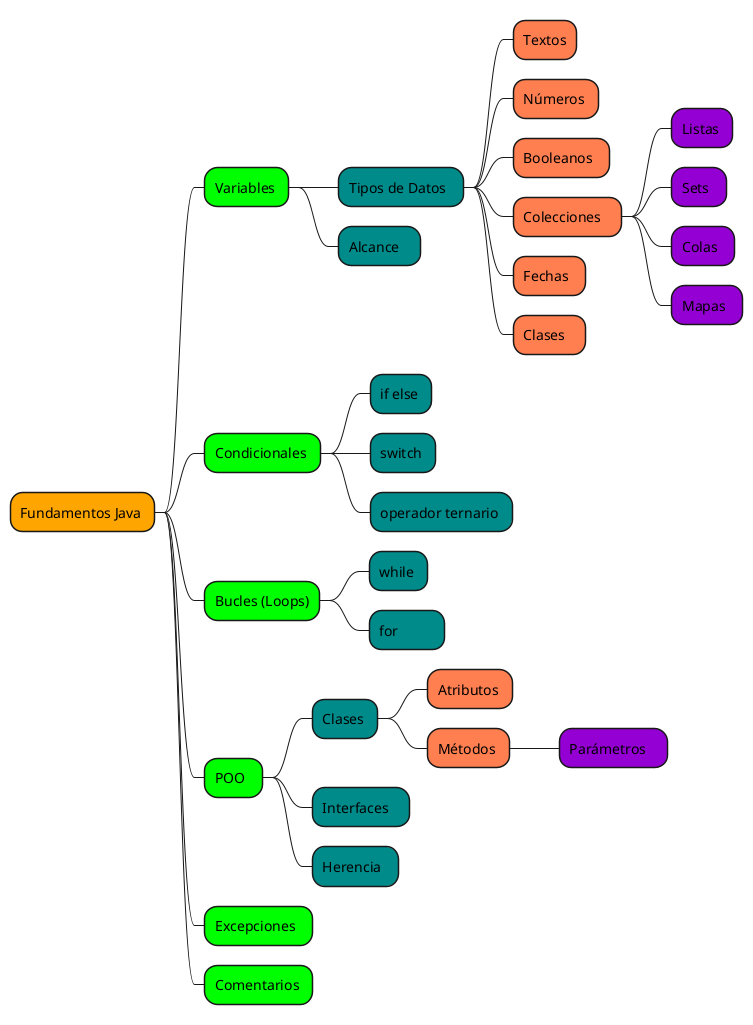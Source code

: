 @startmindmap 
*[#Orange] Fundamentos Java 
**[#Lime] Variables 
***[#DarkCyan] Tipos de Datos  
****[#Coral] Textos
****[#Coral] Números 
****[#Coral] Booleanos  
****[#Coral] Colecciones   
*****[#DarkViolet] Listas 
*****[#DarkViolet] Sets  
*****[#DarkViolet] Colas  
*****[#DarkViolet] Mapas  
****[#Coral] Fechas  
****[#Coral] Clases   
***[#DarkCyan] Alcance   
**[#Lime] Condicionales 
***[#DarkCyan] if else 
***[#DarkCyan] switch 
***[#DarkCyan] operador ternario 
**[#Lime] Bucles (Loops)
***[#DarkCyan] while 
***[#DarkCyan] for          
**[#Lime] POO  
***[#DarkCyan] Clases 
****[#Coral] Atributos 
****[#Coral] Métodos 
*****[#DarkViolet] Parámetros   
***[#DarkCyan] Interfaces   
***[#DarkCyan] Herencia  
**[#Lime] Excepciones  
**[#Lime] Comentarios 
@endmindmap 